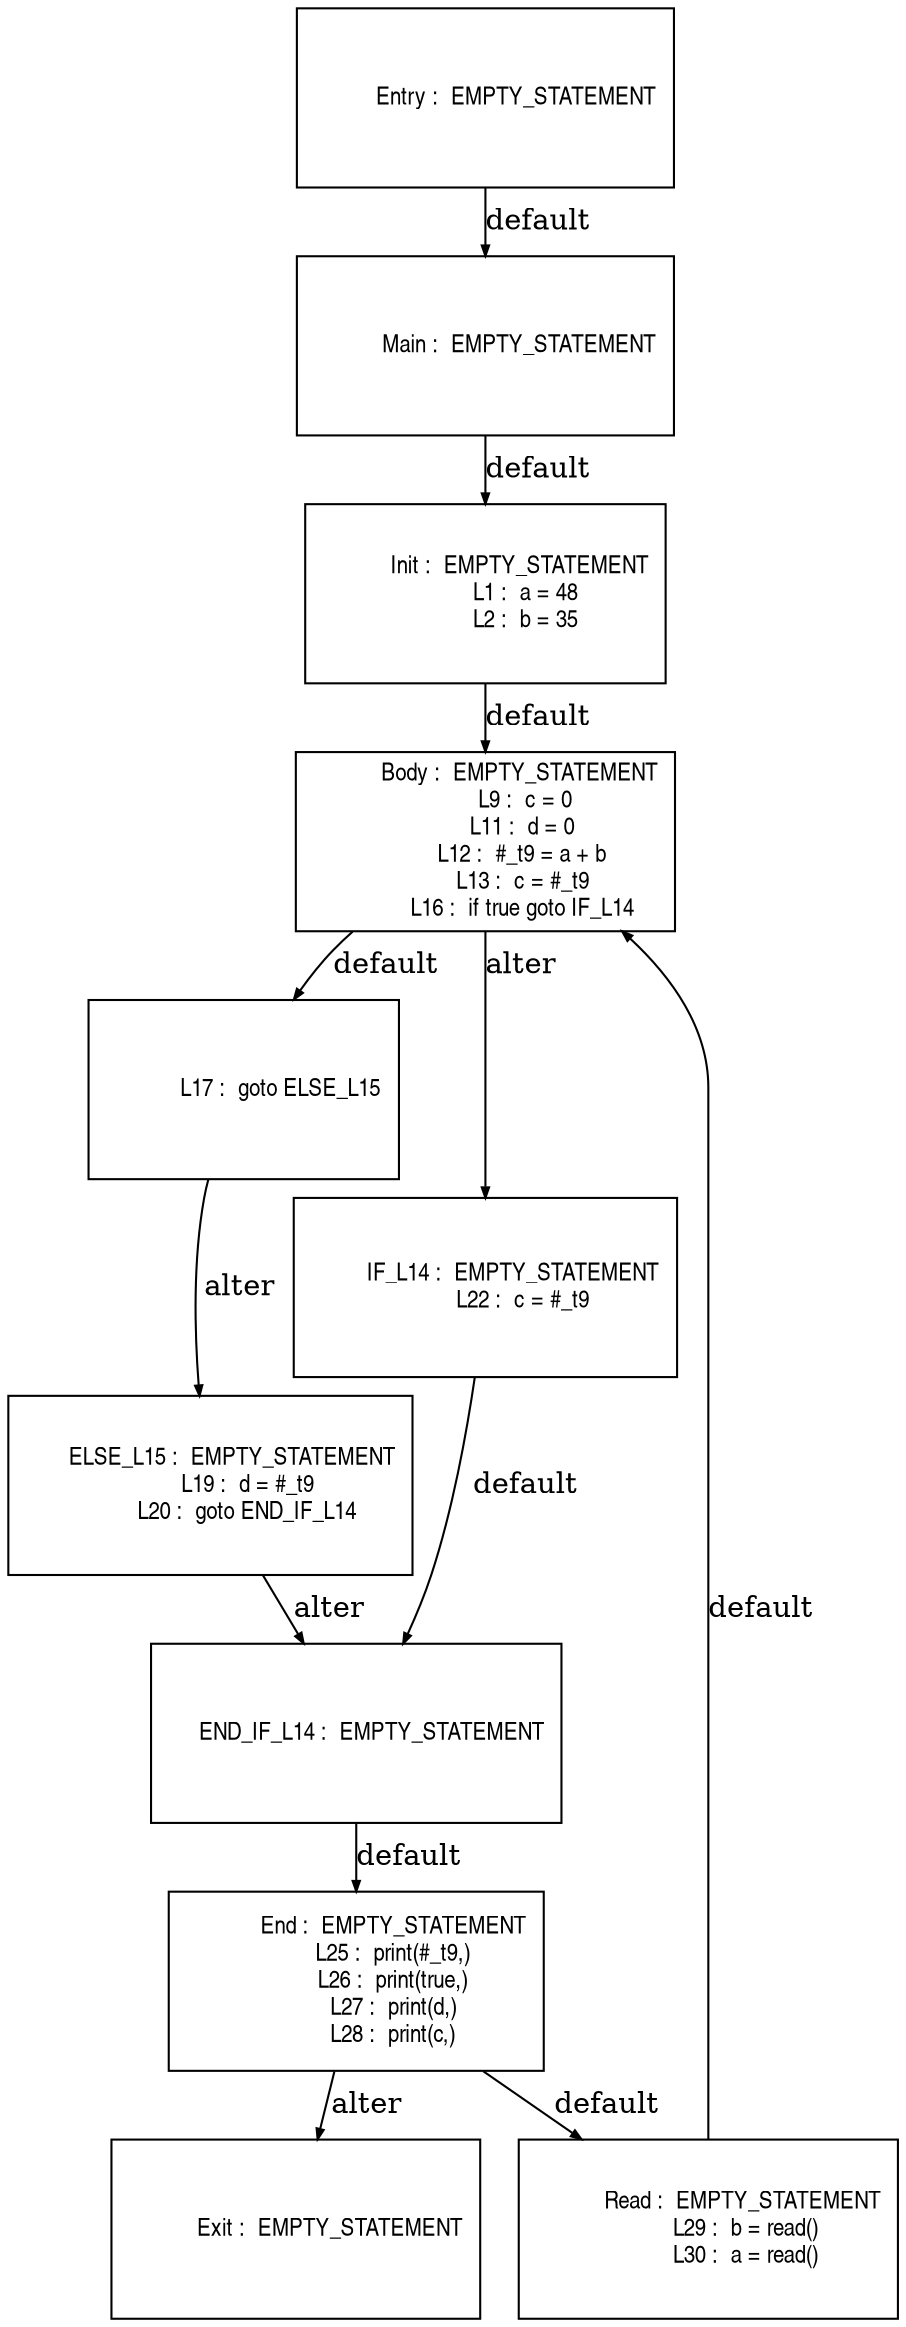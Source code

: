 digraph G {
  ranksep=.25;
  edge [arrowsize=.5]
  node [shape=rectangle, fontname="ArialNarrow",
        fontsize=12,  height=1.2];
  "           Main :  EMPTY_STATEMENT
"; "           Init :  EMPTY_STATEMENT
             L1 :  a = 48
             L2 :  b = 35
"; "           Body :  EMPTY_STATEMENT
             L9 :  c = 0
            L11 :  d = 0
            L12 :  #_t9 = a + b
            L13 :  c = #_t9
            L16 :  if true goto IF_L14
"; "            L17 :  goto ELSE_L15
"; "       ELSE_L15 :  EMPTY_STATEMENT
            L19 :  d = #_t9
            L20 :  goto END_IF_L14
"; "         IF_L14 :  EMPTY_STATEMENT
            L22 :  c = #_t9
"; "     END_IF_L14 :  EMPTY_STATEMENT
"; "          Entry :  EMPTY_STATEMENT
"; "            End :  EMPTY_STATEMENT
            L25 :  print(#_t9,)
            L26 :  print(true,)
            L27 :  print(d,)
            L28 :  print(c,)
"; "           Exit :  EMPTY_STATEMENT
"; "           Read :  EMPTY_STATEMENT
            L29 :  b = read()
            L30 :  a = read()
"; 
  "           Main :  EMPTY_STATEMENT
" -> "           Init :  EMPTY_STATEMENT
             L1 :  a = 48
             L2 :  b = 35
"  [label="default"];
  "           Init :  EMPTY_STATEMENT
             L1 :  a = 48
             L2 :  b = 35
" -> "           Body :  EMPTY_STATEMENT
             L9 :  c = 0
            L11 :  d = 0
            L12 :  #_t9 = a + b
            L13 :  c = #_t9
            L16 :  if true goto IF_L14
"  [label="default"];
  "           Body :  EMPTY_STATEMENT
             L9 :  c = 0
            L11 :  d = 0
            L12 :  #_t9 = a + b
            L13 :  c = #_t9
            L16 :  if true goto IF_L14
" -> "            L17 :  goto ELSE_L15
"  [label="default"];
  "           Body :  EMPTY_STATEMENT
             L9 :  c = 0
            L11 :  d = 0
            L12 :  #_t9 = a + b
            L13 :  c = #_t9
            L16 :  if true goto IF_L14
" -> "         IF_L14 :  EMPTY_STATEMENT
            L22 :  c = #_t9
"  [label="alter"];
  "            L17 :  goto ELSE_L15
" -> "       ELSE_L15 :  EMPTY_STATEMENT
            L19 :  d = #_t9
            L20 :  goto END_IF_L14
"  [label="alter"];
  "       ELSE_L15 :  EMPTY_STATEMENT
            L19 :  d = #_t9
            L20 :  goto END_IF_L14
" -> "     END_IF_L14 :  EMPTY_STATEMENT
"  [label="alter"];
  "         IF_L14 :  EMPTY_STATEMENT
            L22 :  c = #_t9
" -> "     END_IF_L14 :  EMPTY_STATEMENT
"  [label="default"];
  "     END_IF_L14 :  EMPTY_STATEMENT
" -> "            End :  EMPTY_STATEMENT
            L25 :  print(#_t9,)
            L26 :  print(true,)
            L27 :  print(d,)
            L28 :  print(c,)
"  [label="default"];
  "          Entry :  EMPTY_STATEMENT
" -> "           Main :  EMPTY_STATEMENT
"  [label="default"];
  "            End :  EMPTY_STATEMENT
            L25 :  print(#_t9,)
            L26 :  print(true,)
            L27 :  print(d,)
            L28 :  print(c,)
" -> "           Read :  EMPTY_STATEMENT
            L29 :  b = read()
            L30 :  a = read()
"  [label="default"];
  "            End :  EMPTY_STATEMENT
            L25 :  print(#_t9,)
            L26 :  print(true,)
            L27 :  print(d,)
            L28 :  print(c,)
" -> "           Exit :  EMPTY_STATEMENT
"  [label="alter"];
  "           Read :  EMPTY_STATEMENT
            L29 :  b = read()
            L30 :  a = read()
" -> "           Body :  EMPTY_STATEMENT
             L9 :  c = 0
            L11 :  d = 0
            L12 :  #_t9 = a + b
            L13 :  c = #_t9
            L16 :  if true goto IF_L14
"  [label="default"];
}
